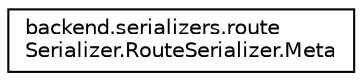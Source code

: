 digraph "Graphical Class Hierarchy"
{
 // LATEX_PDF_SIZE
  edge [fontname="Helvetica",fontsize="10",labelfontname="Helvetica",labelfontsize="10"];
  node [fontname="Helvetica",fontsize="10",shape=record];
  rankdir="LR";
  Node0 [label="backend.serializers.route\lSerializer.RouteSerializer.Meta",height=0.2,width=0.4,color="black", fillcolor="white", style="filled",URL="$classbackend_1_1serializers_1_1route_serializer_1_1_route_serializer_1_1_meta.html",tooltip=" "];
}
